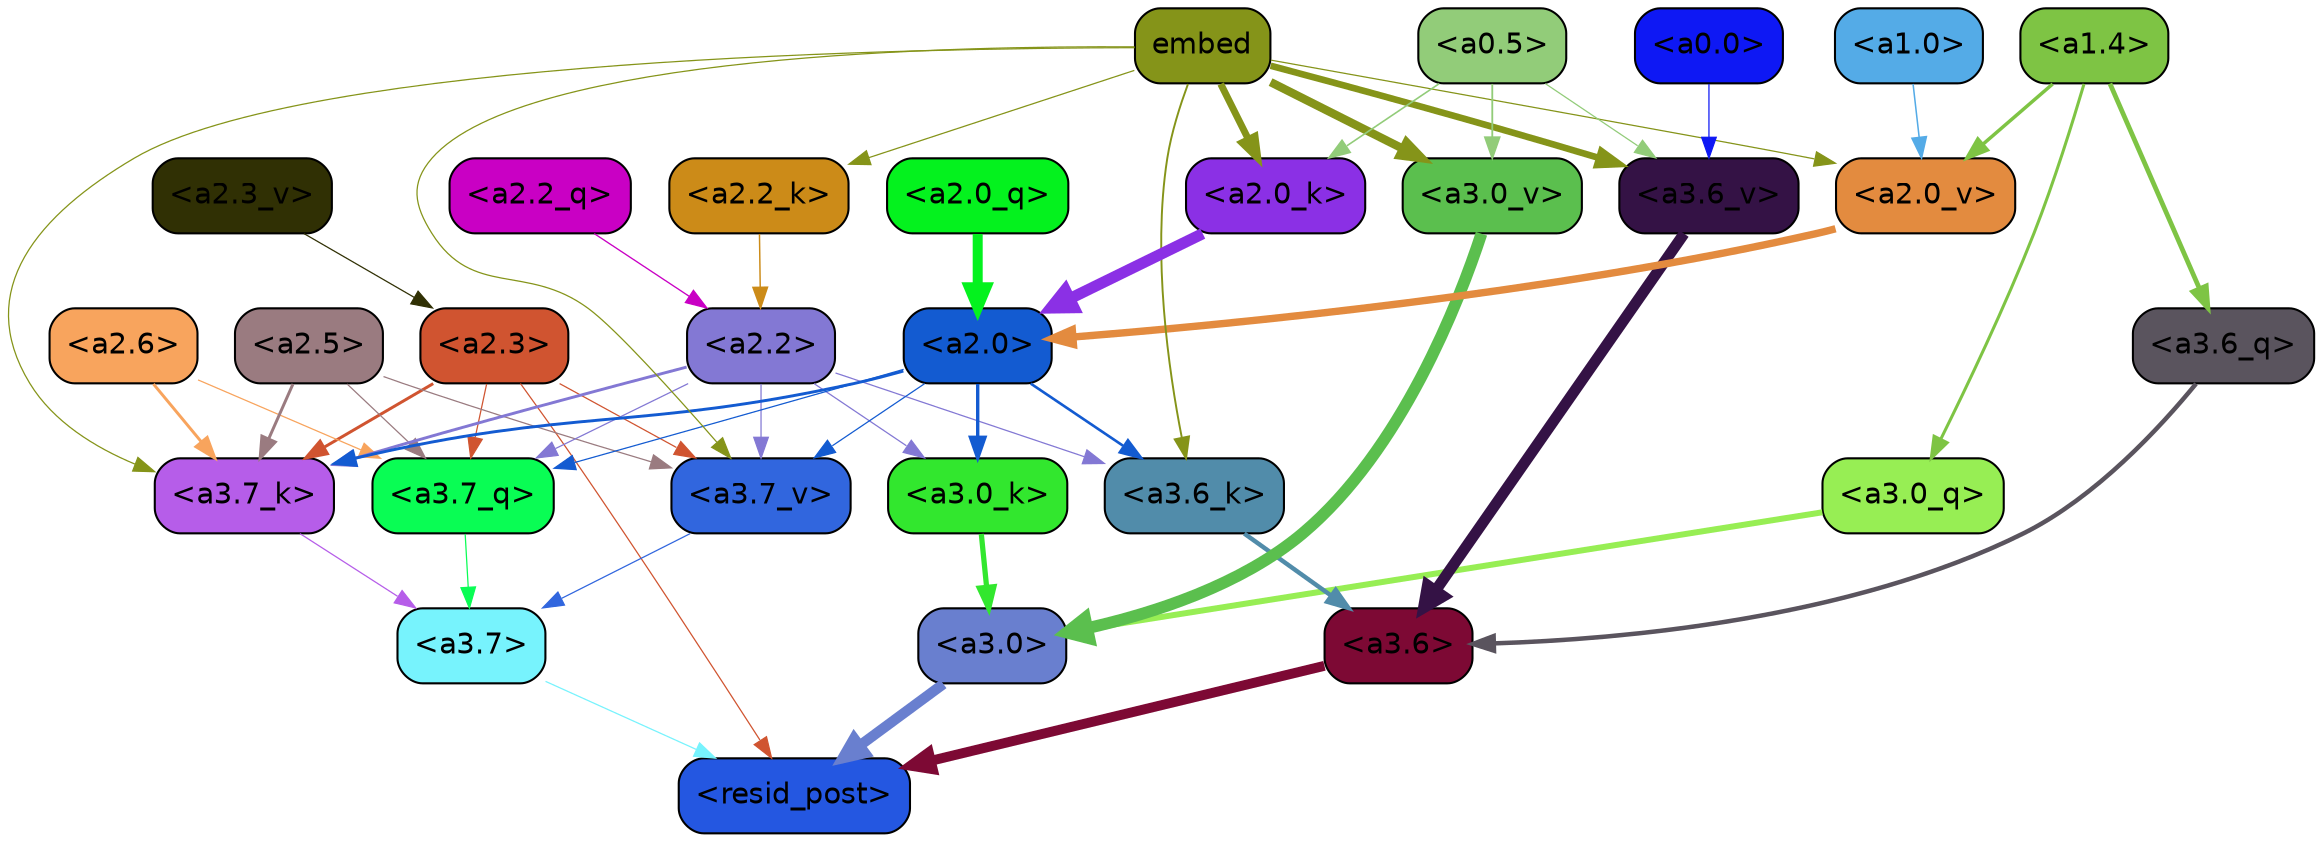 strict digraph "" {
	graph [bgcolor=transparent,
		layout=dot,
		overlap=false,
		splines=true
	];
	"<a3.7>"	[color=black,
		fillcolor="#77f3fd",
		fontname=Helvetica,
		shape=box,
		style="filled, rounded"];
	"<resid_post>"	[color=black,
		fillcolor="#2457e1",
		fontname=Helvetica,
		shape=box,
		style="filled, rounded"];
	"<a3.7>" -> "<resid_post>"	[color="#77f3fd",
		penwidth=0.6];
	"<a3.6>"	[color=black,
		fillcolor="#7d0934",
		fontname=Helvetica,
		shape=box,
		style="filled, rounded"];
	"<a3.6>" -> "<resid_post>"	[color="#7d0934",
		penwidth=4.749041676521301];
	"<a3.0>"	[color=black,
		fillcolor="#697fcf",
		fontname=Helvetica,
		shape=box,
		style="filled, rounded"];
	"<a3.0>" -> "<resid_post>"	[color="#697fcf",
		penwidth=5.004215121269226];
	"<a2.3>"	[color=black,
		fillcolor="#d05430",
		fontname=Helvetica,
		shape=box,
		style="filled, rounded"];
	"<a2.3>" -> "<resid_post>"	[color="#d05430",
		penwidth=0.6];
	"<a3.7_q>"	[color=black,
		fillcolor="#09fd54",
		fontname=Helvetica,
		shape=box,
		style="filled, rounded"];
	"<a2.3>" -> "<a3.7_q>"	[color="#d05430",
		penwidth=0.6];
	"<a3.7_k>"	[color=black,
		fillcolor="#b65de9",
		fontname=Helvetica,
		shape=box,
		style="filled, rounded"];
	"<a2.3>" -> "<a3.7_k>"	[color="#d05430",
		penwidth=1.4391854107379913];
	"<a3.7_v>"	[color=black,
		fillcolor="#3166de",
		fontname=Helvetica,
		shape=box,
		style="filled, rounded"];
	"<a2.3>" -> "<a3.7_v>"	[color="#d05430",
		penwidth=0.6];
	"<a3.7_q>" -> "<a3.7>"	[color="#09fd54",
		penwidth=0.6];
	"<a3.6_q>"	[color=black,
		fillcolor="#5a545e",
		fontname=Helvetica,
		shape=box,
		style="filled, rounded"];
	"<a3.6_q>" -> "<a3.6>"	[color="#5a545e",
		penwidth=2.160832464694977];
	"<a3.0_q>"	[color=black,
		fillcolor="#97ee54",
		fontname=Helvetica,
		shape=box,
		style="filled, rounded"];
	"<a3.0_q>" -> "<a3.0>"	[color="#97ee54",
		penwidth=2.870753765106201];
	"<a3.7_k>" -> "<a3.7>"	[color="#b65de9",
		penwidth=0.6];
	"<a3.6_k>"	[color=black,
		fillcolor="#518caa",
		fontname=Helvetica,
		shape=box,
		style="filled, rounded"];
	"<a3.6_k>" -> "<a3.6>"	[color="#518caa",
		penwidth=2.13908451795578];
	"<a3.0_k>"	[color=black,
		fillcolor="#32e72e",
		fontname=Helvetica,
		shape=box,
		style="filled, rounded"];
	"<a3.0_k>" -> "<a3.0>"	[color="#32e72e",
		penwidth=2.520303964614868];
	"<a3.7_v>" -> "<a3.7>"	[color="#3166de",
		penwidth=0.6];
	"<a3.6_v>"	[color=black,
		fillcolor="#341245",
		fontname=Helvetica,
		shape=box,
		style="filled, rounded"];
	"<a3.6_v>" -> "<a3.6>"	[color="#341245",
		penwidth=5.297133803367615];
	"<a3.0_v>"	[color=black,
		fillcolor="#5bbf4e",
		fontname=Helvetica,
		shape=box,
		style="filled, rounded"];
	"<a3.0_v>" -> "<a3.0>"	[color="#5bbf4e",
		penwidth=5.680712580680847];
	"<a2.6>"	[color=black,
		fillcolor="#f8a45d",
		fontname=Helvetica,
		shape=box,
		style="filled, rounded"];
	"<a2.6>" -> "<a3.7_q>"	[color="#f8a45d",
		penwidth=0.6];
	"<a2.6>" -> "<a3.7_k>"	[color="#f8a45d",
		penwidth=1.4180794060230255];
	"<a2.5>"	[color=black,
		fillcolor="#9a7b80",
		fontname=Helvetica,
		shape=box,
		style="filled, rounded"];
	"<a2.5>" -> "<a3.7_q>"	[color="#9a7b80",
		penwidth=0.6];
	"<a2.5>" -> "<a3.7_k>"	[color="#9a7b80",
		penwidth=1.4281435310840607];
	"<a2.5>" -> "<a3.7_v>"	[color="#9a7b80",
		penwidth=0.6];
	"<a2.2>"	[color=black,
		fillcolor="#8378d4",
		fontname=Helvetica,
		shape=box,
		style="filled, rounded"];
	"<a2.2>" -> "<a3.7_q>"	[color="#8378d4",
		penwidth=0.6];
	"<a2.2>" -> "<a3.7_k>"	[color="#8378d4",
		penwidth=1.3982512056827545];
	"<a2.2>" -> "<a3.6_k>"	[color="#8378d4",
		penwidth=0.6];
	"<a2.2>" -> "<a3.0_k>"	[color="#8378d4",
		penwidth=0.6];
	"<a2.2>" -> "<a3.7_v>"	[color="#8378d4",
		penwidth=0.6];
	"<a2.0>"	[color=black,
		fillcolor="#135bd1",
		fontname=Helvetica,
		shape=box,
		style="filled, rounded"];
	"<a2.0>" -> "<a3.7_q>"	[color="#135bd1",
		penwidth=0.6];
	"<a2.0>" -> "<a3.7_k>"	[color="#135bd1",
		penwidth=1.404832512140274];
	"<a2.0>" -> "<a3.6_k>"	[color="#135bd1",
		penwidth=1.2708758115768433];
	"<a2.0>" -> "<a3.0_k>"	[color="#135bd1",
		penwidth=1.6207245588302612];
	"<a2.0>" -> "<a3.7_v>"	[color="#135bd1",
		penwidth=0.6];
	"<a1.4>"	[color=black,
		fillcolor="#7ec444",
		fontname=Helvetica,
		shape=box,
		style="filled, rounded"];
	"<a1.4>" -> "<a3.6_q>"	[color="#7ec444",
		penwidth=2.289449453353882];
	"<a1.4>" -> "<a3.0_q>"	[color="#7ec444",
		penwidth=1.4600623846054077];
	"<a2.0_v>"	[color=black,
		fillcolor="#e38b3f",
		fontname=Helvetica,
		shape=box,
		style="filled, rounded"];
	"<a1.4>" -> "<a2.0_v>"	[color="#7ec444",
		penwidth=1.676277220249176];
	embed	[color=black,
		fillcolor="#859419",
		fontname=Helvetica,
		shape=box,
		style="filled, rounded"];
	embed -> "<a3.7_k>"	[color="#859419",
		penwidth=0.6];
	embed -> "<a3.6_k>"	[color="#859419",
		penwidth=0.9291638135910034];
	embed -> "<a3.7_v>"	[color="#859419",
		penwidth=0.6];
	embed -> "<a3.6_v>"	[color="#859419",
		penwidth=3.1808209121227264];
	embed -> "<a3.0_v>"	[color="#859419",
		penwidth=4.036660343408585];
	"<a2.2_k>"	[color=black,
		fillcolor="#cc8b18",
		fontname=Helvetica,
		shape=box,
		style="filled, rounded"];
	embed -> "<a2.2_k>"	[color="#859419",
		penwidth=0.6];
	"<a2.0_k>"	[color=black,
		fillcolor="#8b30e5",
		fontname=Helvetica,
		shape=box,
		style="filled, rounded"];
	embed -> "<a2.0_k>"	[color="#859419",
		penwidth=3.3375256061553955];
	embed -> "<a2.0_v>"	[color="#859419",
		penwidth=0.6];
	"<a0.5>"	[color=black,
		fillcolor="#92cc79",
		fontname=Helvetica,
		shape=box,
		style="filled, rounded"];
	"<a0.5>" -> "<a3.6_v>"	[color="#92cc79",
		penwidth=0.6];
	"<a0.5>" -> "<a3.0_v>"	[color="#92cc79",
		penwidth=0.8798569142818451];
	"<a0.5>" -> "<a2.0_k>"	[color="#92cc79",
		penwidth=0.7782440185546875];
	"<a0.0>"	[color=black,
		fillcolor="#0e18f4",
		fontname=Helvetica,
		shape=box,
		style="filled, rounded"];
	"<a0.0>" -> "<a3.6_v>"	[color="#0e18f4",
		penwidth=0.6];
	"<a2.2_q>"	[color=black,
		fillcolor="#c900c4",
		fontname=Helvetica,
		shape=box,
		style="filled, rounded"];
	"<a2.2_q>" -> "<a2.2>"	[color="#c900c4",
		penwidth=0.6392357051372528];
	"<a2.0_q>"	[color=black,
		fillcolor="#04f21e",
		fontname=Helvetica,
		shape=box,
		style="filled, rounded"];
	"<a2.0_q>" -> "<a2.0>"	[color="#04f21e",
		penwidth=4.795779317617416];
	"<a2.2_k>" -> "<a2.2>"	[color="#cc8b18",
		penwidth=0.7060726433992386];
	"<a2.0_k>" -> "<a2.0>"	[color="#8b30e5",
		penwidth=5.401692286133766];
	"<a2.3_v>"	[color=black,
		fillcolor="#303004",
		fontname=Helvetica,
		shape=box,
		style="filled, rounded"];
	"<a2.3_v>" -> "<a2.3>"	[color="#303004",
		penwidth=0.6];
	"<a2.0_v>" -> "<a2.0>"	[color="#e38b3f",
		penwidth=3.56003999710083];
	"<a1.0>"	[color=black,
		fillcolor="#54abe7",
		fontname=Helvetica,
		shape=box,
		style="filled, rounded"];
	"<a1.0>" -> "<a2.0_v>"	[color="#54abe7",
		penwidth=0.7355214953422546];
}
